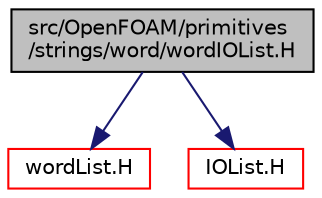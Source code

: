 digraph "src/OpenFOAM/primitives/strings/word/wordIOList.H"
{
  bgcolor="transparent";
  edge [fontname="Helvetica",fontsize="10",labelfontname="Helvetica",labelfontsize="10"];
  node [fontname="Helvetica",fontsize="10",shape=record];
  Node1 [label="src/OpenFOAM/primitives\l/strings/word/wordIOList.H",height=0.2,width=0.4,color="black", fillcolor="grey75", style="filled", fontcolor="black"];
  Node1 -> Node2 [color="midnightblue",fontsize="10",style="solid",fontname="Helvetica"];
  Node2 [label="wordList.H",height=0.2,width=0.4,color="red",URL="$a08972.html"];
  Node1 -> Node3 [color="midnightblue",fontsize="10",style="solid",fontname="Helvetica"];
  Node3 [label="IOList.H",height=0.2,width=0.4,color="red",URL="$a07762.html"];
}
